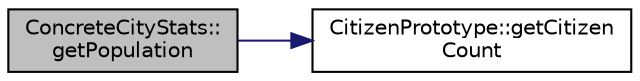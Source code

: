 digraph "ConcreteCityStats::getPopulation"
{
 // LATEX_PDF_SIZE
  edge [fontname="Helvetica",fontsize="10",labelfontname="Helvetica",labelfontsize="10"];
  node [fontname="Helvetica",fontsize="10",shape=record];
  rankdir="LR";
  Node1 [label="ConcreteCityStats::\lgetPopulation",height=0.2,width=0.4,color="black", fillcolor="grey75", style="filled", fontcolor="black",tooltip="Gets the current population."];
  Node1 -> Node2 [color="midnightblue",fontsize="10",style="solid",fontname="Helvetica"];
  Node2 [label="CitizenPrototype::getCitizen\lCount",height=0.2,width=0.4,color="black", fillcolor="white", style="filled",URL="$classCitizenPrototype.html#a207b11bd309bc9cd51d62117f1eeabb4",tooltip=" "];
}
